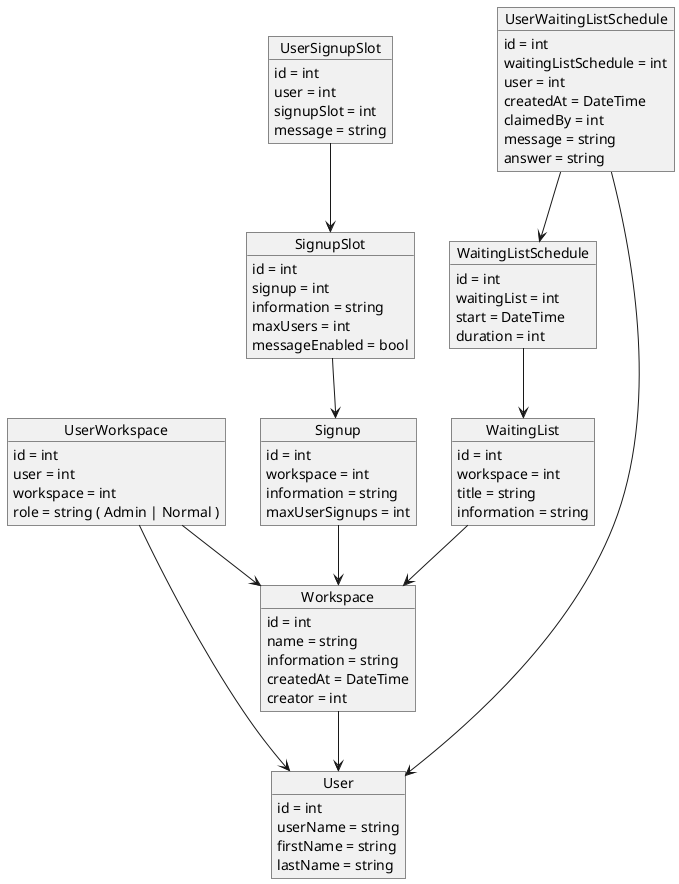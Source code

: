 @startuml
object User {
    id = int 
    userName = string
    firstName = string
    lastName = string
}

object Workspace {
    id = int
    name = string
    information = string 
    createdAt = DateTime
    creator = int
}

object UserWorkspace {
    id = int
    user = int
    workspace = int
    role = string ( Admin | Normal )
}

object WaitingList {
    id = int
    workspace = int
    title = string  
    information = string
}

object WaitingListSchedule {
    id = int
    waitingList = int
    start = DateTime
    duration = int
}

object UserWaitingListSchedule {
    id = int
    waitingListSchedule = int
    user = int
    createdAt = DateTime
    claimedBy = int
    message = string
    answer = string
}

object Signup {
    id = int
    workspace = int
    information = string
    maxUserSignups = int
}

object SignupSlot {
    id = int
    signup = int
    information = string
    maxUsers = int
    messageEnabled = bool
}

object UserSignupSlot {
    id = int
    user = int
    signupSlot = int
    message = string
}


Workspace --> User


UserWorkspace --> User
UserWorkspace --> Workspace

WaitingList --> Workspace

WaitingListSchedule --> WaitingList

UserWaitingListSchedule --> User
UserWaitingListSchedule --> WaitingListSchedule

Signup --> Workspace

SignupSlot --> Signup

UserSignupSlot --> SignupSlot
@enduml